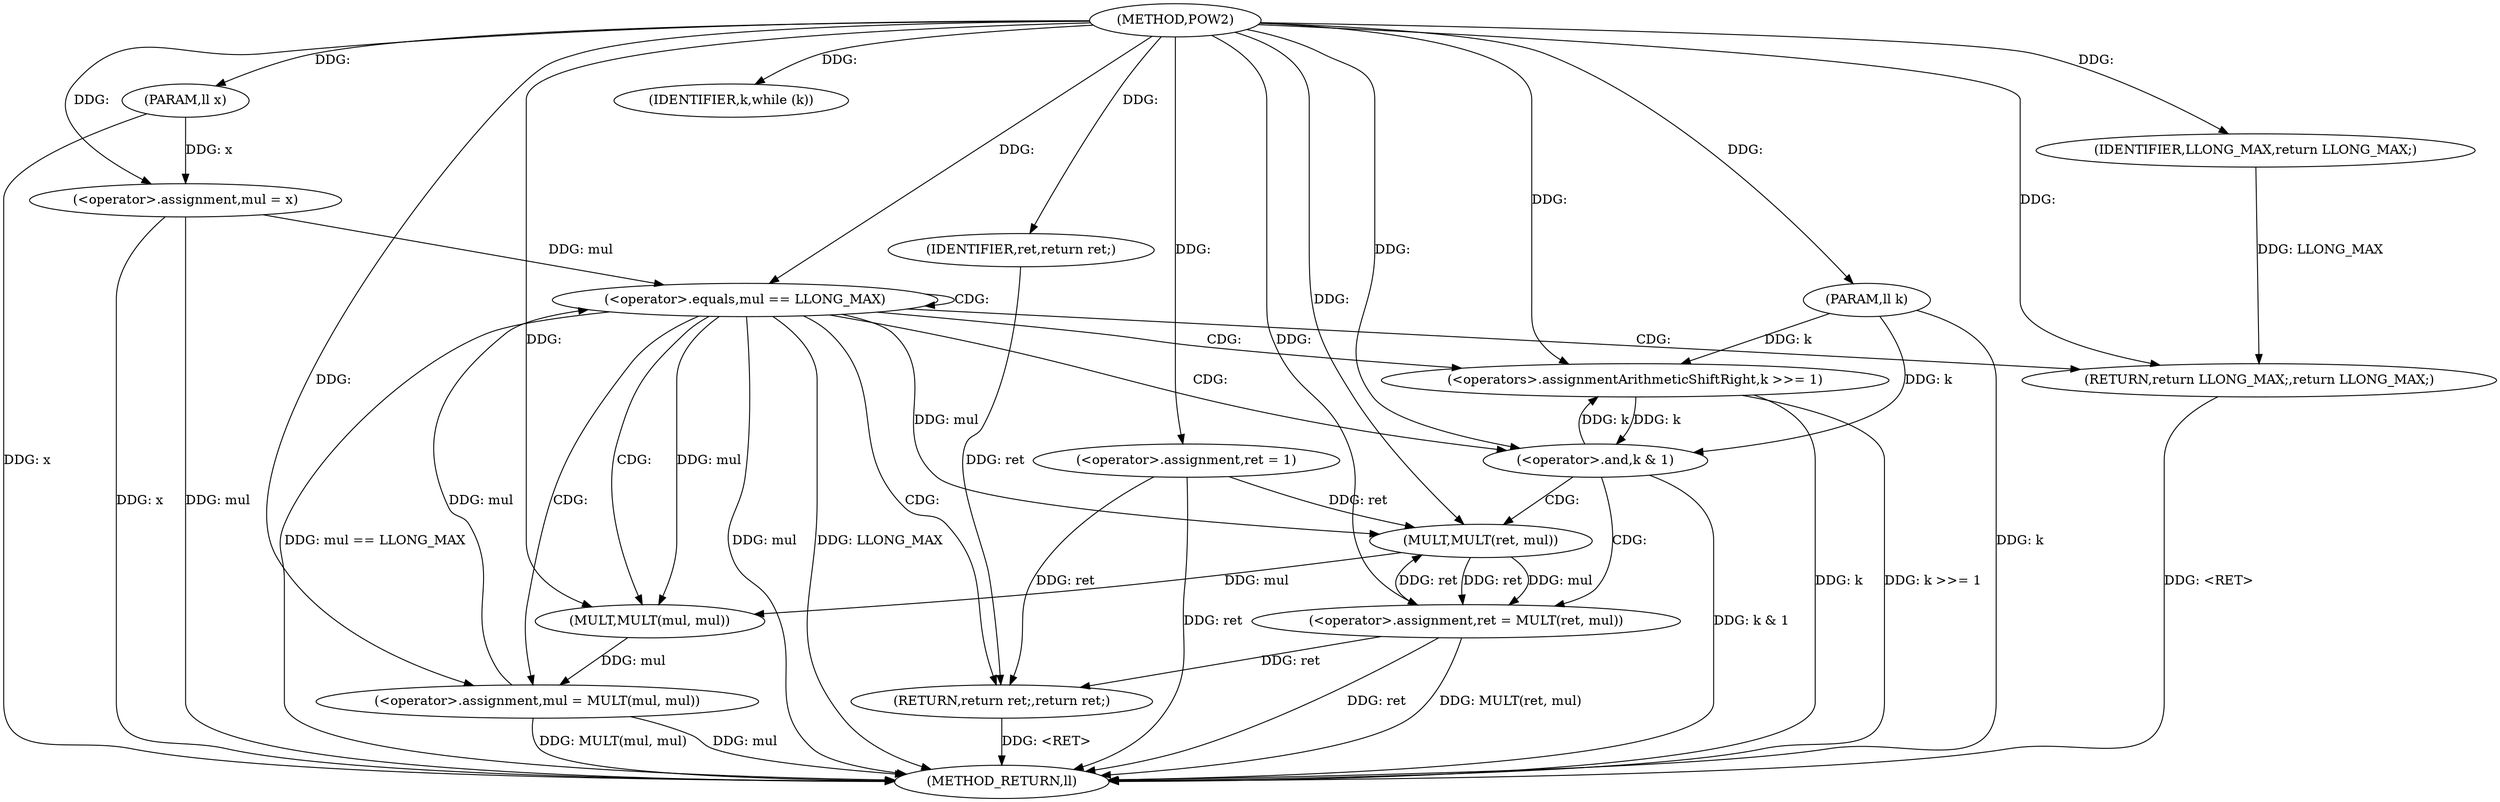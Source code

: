 digraph "POW2" {  
"1000304" [label = "(METHOD,POW2)" ]
"1000344" [label = "(METHOD_RETURN,ll)" ]
"1000305" [label = "(PARAM,ll x)" ]
"1000306" [label = "(PARAM,ll k)" ]
"1000309" [label = "(<operator>.assignment,ret = 1)" ]
"1000313" [label = "(<operator>.assignment,mul = x)" ]
"1000342" [label = "(RETURN,return ret;,return ret;)" ]
"1000317" [label = "(IDENTIFIER,k,while (k))" ]
"1000343" [label = "(IDENTIFIER,ret,return ret;)" ]
"1000334" [label = "(<operator>.assignment,mul = MULT(mul, mul))" ]
"1000339" [label = "(<operators>.assignmentArithmeticShiftRight,k >>= 1)" ]
"1000320" [label = "(<operator>.equals,mul == LLONG_MAX)" ]
"1000323" [label = "(RETURN,return LLONG_MAX;,return LLONG_MAX;)" ]
"1000326" [label = "(<operator>.and,k & 1)" ]
"1000329" [label = "(<operator>.assignment,ret = MULT(ret, mul))" ]
"1000324" [label = "(IDENTIFIER,LLONG_MAX,return LLONG_MAX;)" ]
"1000336" [label = "(MULT,MULT(mul, mul))" ]
"1000331" [label = "(MULT,MULT(ret, mul))" ]
  "1000342" -> "1000344"  [ label = "DDG: <RET>"] 
  "1000323" -> "1000344"  [ label = "DDG: <RET>"] 
  "1000305" -> "1000344"  [ label = "DDG: x"] 
  "1000306" -> "1000344"  [ label = "DDG: k"] 
  "1000309" -> "1000344"  [ label = "DDG: ret"] 
  "1000313" -> "1000344"  [ label = "DDG: mul"] 
  "1000313" -> "1000344"  [ label = "DDG: x"] 
  "1000320" -> "1000344"  [ label = "DDG: mul"] 
  "1000320" -> "1000344"  [ label = "DDG: mul == LLONG_MAX"] 
  "1000326" -> "1000344"  [ label = "DDG: k & 1"] 
  "1000329" -> "1000344"  [ label = "DDG: ret"] 
  "1000329" -> "1000344"  [ label = "DDG: MULT(ret, mul)"] 
  "1000334" -> "1000344"  [ label = "DDG: mul"] 
  "1000334" -> "1000344"  [ label = "DDG: MULT(mul, mul)"] 
  "1000339" -> "1000344"  [ label = "DDG: k"] 
  "1000339" -> "1000344"  [ label = "DDG: k >>= 1"] 
  "1000320" -> "1000344"  [ label = "DDG: LLONG_MAX"] 
  "1000304" -> "1000305"  [ label = "DDG: "] 
  "1000304" -> "1000306"  [ label = "DDG: "] 
  "1000304" -> "1000309"  [ label = "DDG: "] 
  "1000305" -> "1000313"  [ label = "DDG: x"] 
  "1000304" -> "1000313"  [ label = "DDG: "] 
  "1000343" -> "1000342"  [ label = "DDG: ret"] 
  "1000309" -> "1000342"  [ label = "DDG: ret"] 
  "1000329" -> "1000342"  [ label = "DDG: ret"] 
  "1000304" -> "1000317"  [ label = "DDG: "] 
  "1000304" -> "1000343"  [ label = "DDG: "] 
  "1000336" -> "1000334"  [ label = "DDG: mul"] 
  "1000324" -> "1000323"  [ label = "DDG: LLONG_MAX"] 
  "1000304" -> "1000323"  [ label = "DDG: "] 
  "1000331" -> "1000329"  [ label = "DDG: mul"] 
  "1000331" -> "1000329"  [ label = "DDG: ret"] 
  "1000304" -> "1000334"  [ label = "DDG: "] 
  "1000326" -> "1000339"  [ label = "DDG: k"] 
  "1000306" -> "1000339"  [ label = "DDG: k"] 
  "1000304" -> "1000339"  [ label = "DDG: "] 
  "1000313" -> "1000320"  [ label = "DDG: mul"] 
  "1000334" -> "1000320"  [ label = "DDG: mul"] 
  "1000304" -> "1000320"  [ label = "DDG: "] 
  "1000304" -> "1000324"  [ label = "DDG: "] 
  "1000339" -> "1000326"  [ label = "DDG: k"] 
  "1000306" -> "1000326"  [ label = "DDG: k"] 
  "1000304" -> "1000326"  [ label = "DDG: "] 
  "1000304" -> "1000329"  [ label = "DDG: "] 
  "1000320" -> "1000336"  [ label = "DDG: mul"] 
  "1000331" -> "1000336"  [ label = "DDG: mul"] 
  "1000304" -> "1000336"  [ label = "DDG: "] 
  "1000309" -> "1000331"  [ label = "DDG: ret"] 
  "1000329" -> "1000331"  [ label = "DDG: ret"] 
  "1000304" -> "1000331"  [ label = "DDG: "] 
  "1000320" -> "1000331"  [ label = "DDG: mul"] 
  "1000320" -> "1000326"  [ label = "CDG: "] 
  "1000320" -> "1000336"  [ label = "CDG: "] 
  "1000320" -> "1000323"  [ label = "CDG: "] 
  "1000320" -> "1000334"  [ label = "CDG: "] 
  "1000320" -> "1000339"  [ label = "CDG: "] 
  "1000320" -> "1000342"  [ label = "CDG: "] 
  "1000320" -> "1000320"  [ label = "CDG: "] 
  "1000326" -> "1000329"  [ label = "CDG: "] 
  "1000326" -> "1000331"  [ label = "CDG: "] 
}
